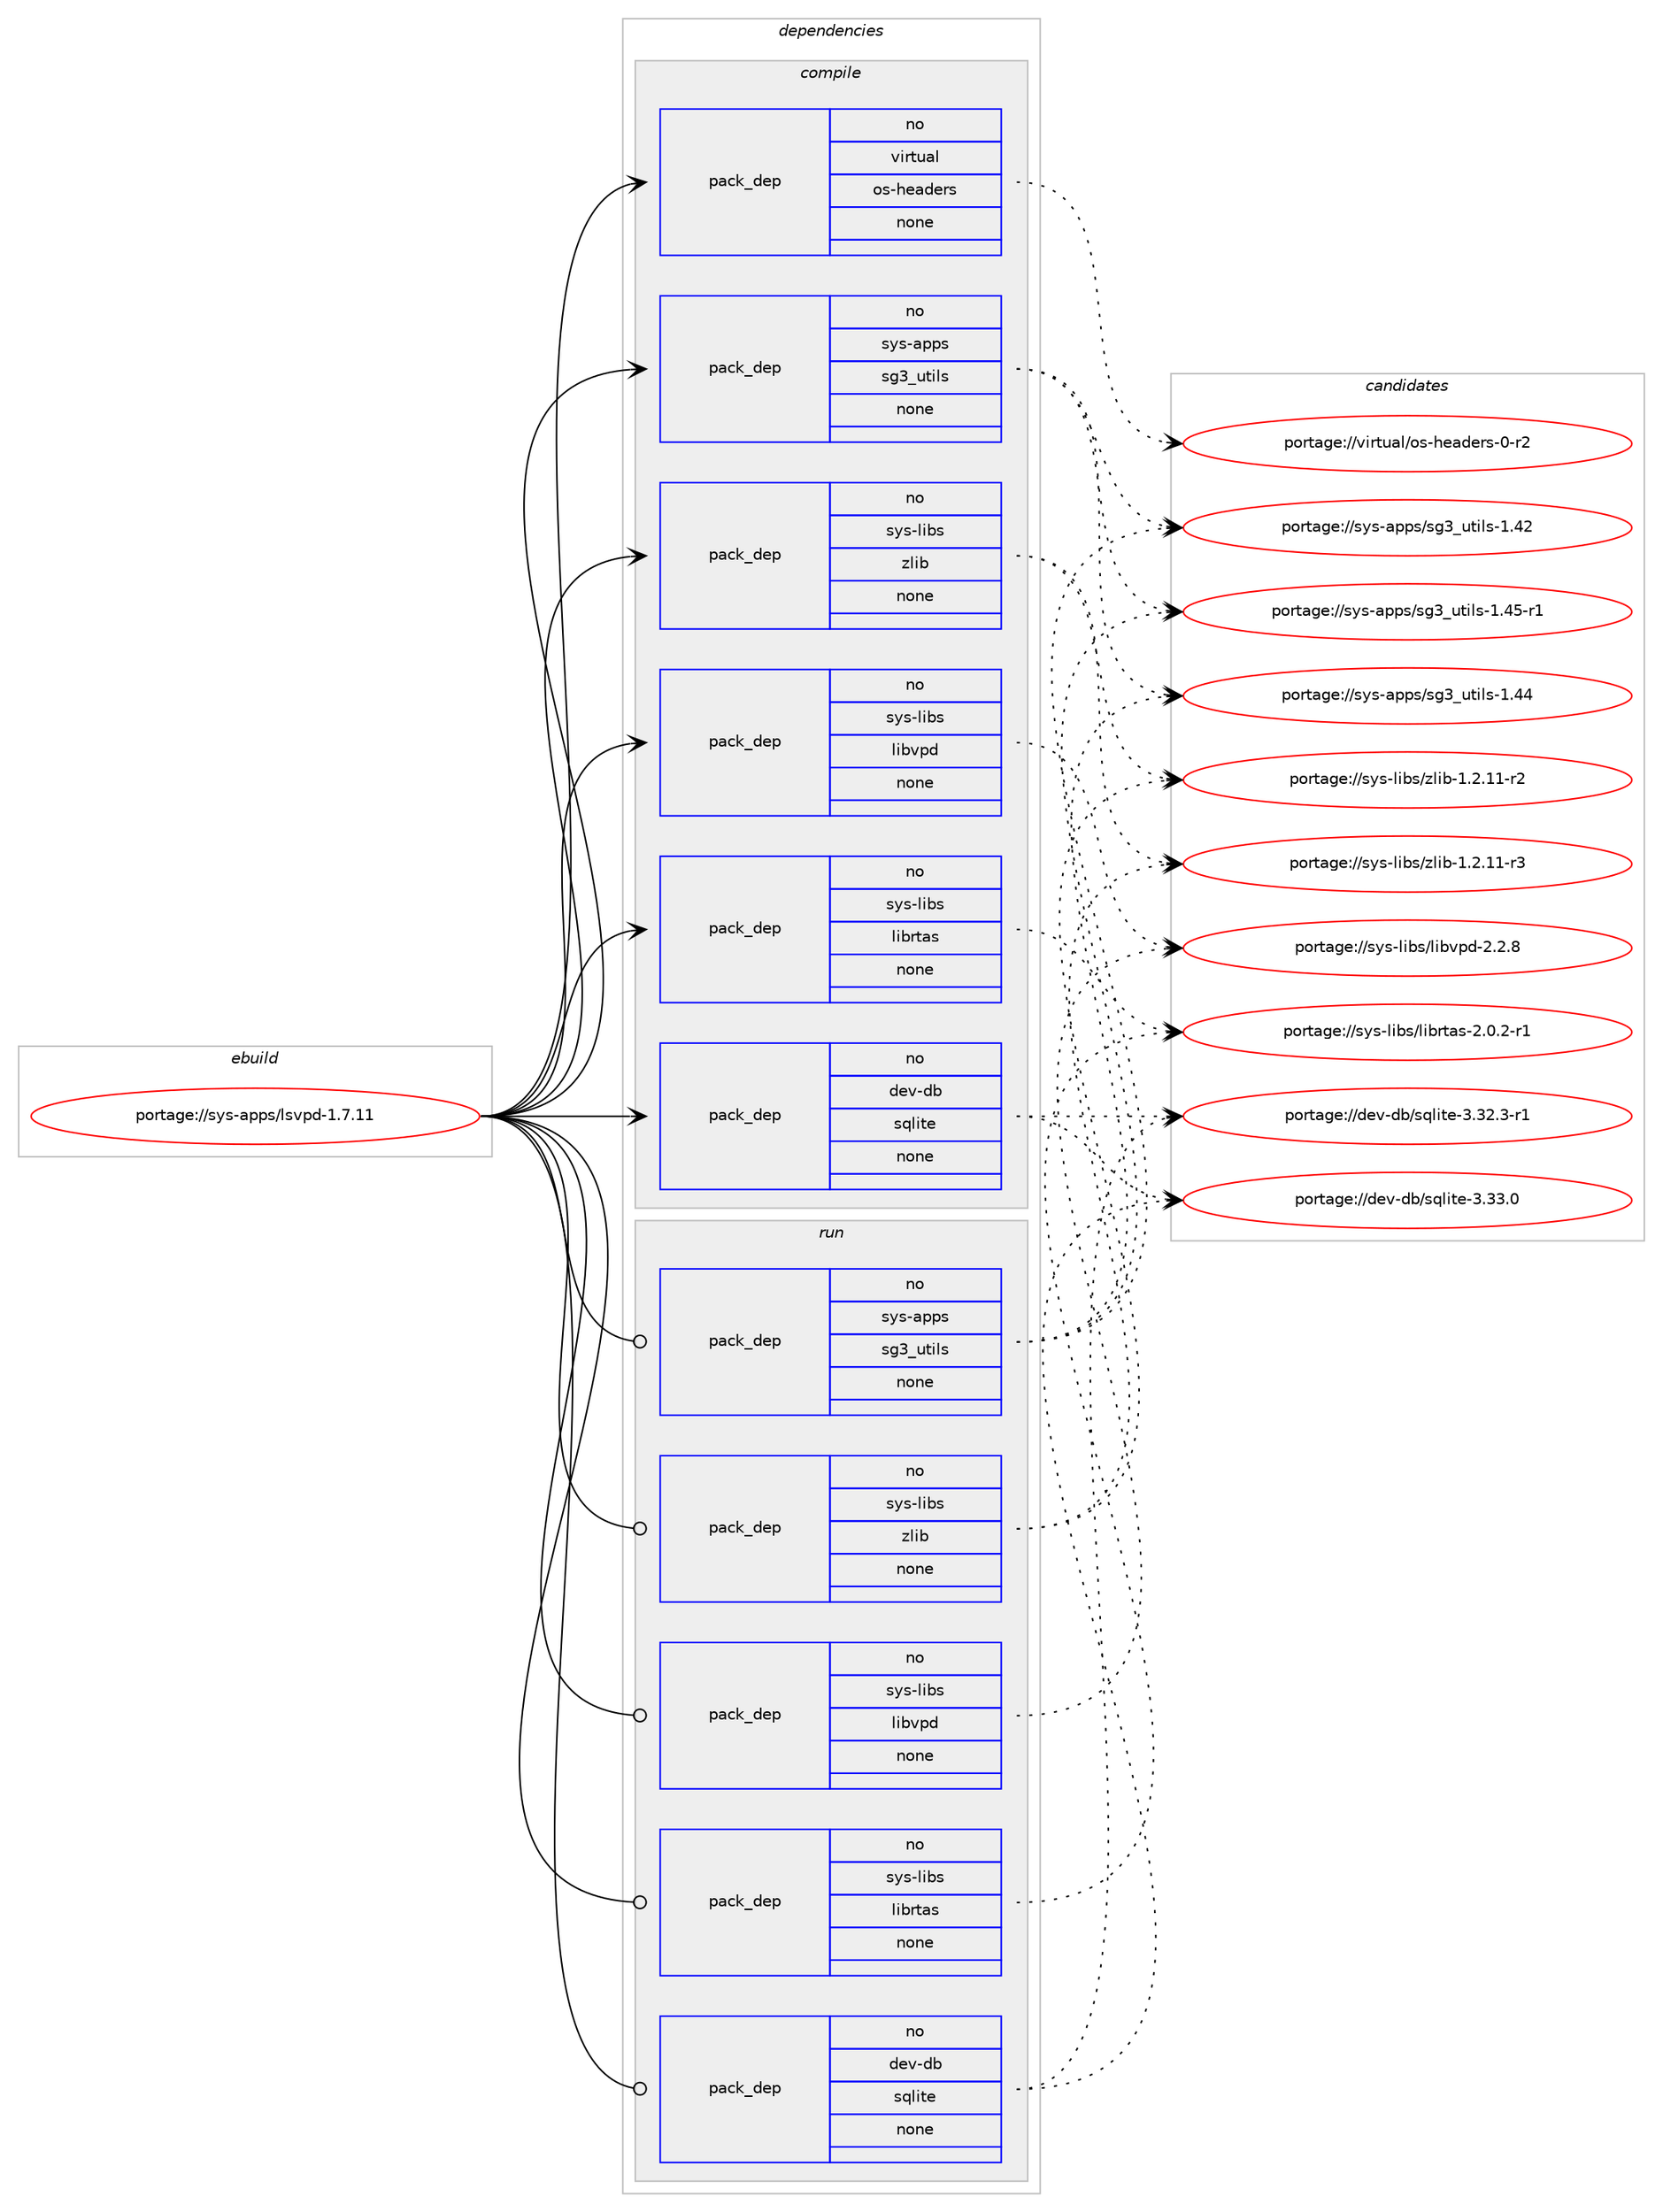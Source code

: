 digraph prolog {

# *************
# Graph options
# *************

newrank=true;
concentrate=true;
compound=true;
graph [rankdir=LR,fontname=Helvetica,fontsize=10,ranksep=1.5];#, ranksep=2.5, nodesep=0.2];
edge  [arrowhead=vee];
node  [fontname=Helvetica,fontsize=10];

# **********
# The ebuild
# **********

subgraph cluster_leftcol {
color=gray;
rank=same;
label=<<i>ebuild</i>>;
id [label="portage://sys-apps/lsvpd-1.7.11", color=red, width=4, href="../sys-apps/lsvpd-1.7.11.svg"];
}

# ****************
# The dependencies
# ****************

subgraph cluster_midcol {
color=gray;
label=<<i>dependencies</i>>;
subgraph cluster_compile {
fillcolor="#eeeeee";
style=filled;
label=<<i>compile</i>>;
subgraph pack3698 {
dependency4915 [label=<<TABLE BORDER="0" CELLBORDER="1" CELLSPACING="0" CELLPADDING="4" WIDTH="220"><TR><TD ROWSPAN="6" CELLPADDING="30">pack_dep</TD></TR><TR><TD WIDTH="110">no</TD></TR><TR><TD>dev-db</TD></TR><TR><TD>sqlite</TD></TR><TR><TD>none</TD></TR><TR><TD></TD></TR></TABLE>>, shape=none, color=blue];
}
id:e -> dependency4915:w [weight=20,style="solid",arrowhead="vee"];
subgraph pack3699 {
dependency4916 [label=<<TABLE BORDER="0" CELLBORDER="1" CELLSPACING="0" CELLPADDING="4" WIDTH="220"><TR><TD ROWSPAN="6" CELLPADDING="30">pack_dep</TD></TR><TR><TD WIDTH="110">no</TD></TR><TR><TD>sys-apps</TD></TR><TR><TD>sg3_utils</TD></TR><TR><TD>none</TD></TR><TR><TD></TD></TR></TABLE>>, shape=none, color=blue];
}
id:e -> dependency4916:w [weight=20,style="solid",arrowhead="vee"];
subgraph pack3700 {
dependency4917 [label=<<TABLE BORDER="0" CELLBORDER="1" CELLSPACING="0" CELLPADDING="4" WIDTH="220"><TR><TD ROWSPAN="6" CELLPADDING="30">pack_dep</TD></TR><TR><TD WIDTH="110">no</TD></TR><TR><TD>sys-libs</TD></TR><TR><TD>librtas</TD></TR><TR><TD>none</TD></TR><TR><TD></TD></TR></TABLE>>, shape=none, color=blue];
}
id:e -> dependency4917:w [weight=20,style="solid",arrowhead="vee"];
subgraph pack3701 {
dependency4918 [label=<<TABLE BORDER="0" CELLBORDER="1" CELLSPACING="0" CELLPADDING="4" WIDTH="220"><TR><TD ROWSPAN="6" CELLPADDING="30">pack_dep</TD></TR><TR><TD WIDTH="110">no</TD></TR><TR><TD>sys-libs</TD></TR><TR><TD>libvpd</TD></TR><TR><TD>none</TD></TR><TR><TD></TD></TR></TABLE>>, shape=none, color=blue];
}
id:e -> dependency4918:w [weight=20,style="solid",arrowhead="vee"];
subgraph pack3702 {
dependency4919 [label=<<TABLE BORDER="0" CELLBORDER="1" CELLSPACING="0" CELLPADDING="4" WIDTH="220"><TR><TD ROWSPAN="6" CELLPADDING="30">pack_dep</TD></TR><TR><TD WIDTH="110">no</TD></TR><TR><TD>sys-libs</TD></TR><TR><TD>zlib</TD></TR><TR><TD>none</TD></TR><TR><TD></TD></TR></TABLE>>, shape=none, color=blue];
}
id:e -> dependency4919:w [weight=20,style="solid",arrowhead="vee"];
subgraph pack3703 {
dependency4920 [label=<<TABLE BORDER="0" CELLBORDER="1" CELLSPACING="0" CELLPADDING="4" WIDTH="220"><TR><TD ROWSPAN="6" CELLPADDING="30">pack_dep</TD></TR><TR><TD WIDTH="110">no</TD></TR><TR><TD>virtual</TD></TR><TR><TD>os-headers</TD></TR><TR><TD>none</TD></TR><TR><TD></TD></TR></TABLE>>, shape=none, color=blue];
}
id:e -> dependency4920:w [weight=20,style="solid",arrowhead="vee"];
}
subgraph cluster_compileandrun {
fillcolor="#eeeeee";
style=filled;
label=<<i>compile and run</i>>;
}
subgraph cluster_run {
fillcolor="#eeeeee";
style=filled;
label=<<i>run</i>>;
subgraph pack3704 {
dependency4921 [label=<<TABLE BORDER="0" CELLBORDER="1" CELLSPACING="0" CELLPADDING="4" WIDTH="220"><TR><TD ROWSPAN="6" CELLPADDING="30">pack_dep</TD></TR><TR><TD WIDTH="110">no</TD></TR><TR><TD>dev-db</TD></TR><TR><TD>sqlite</TD></TR><TR><TD>none</TD></TR><TR><TD></TD></TR></TABLE>>, shape=none, color=blue];
}
id:e -> dependency4921:w [weight=20,style="solid",arrowhead="odot"];
subgraph pack3705 {
dependency4922 [label=<<TABLE BORDER="0" CELLBORDER="1" CELLSPACING="0" CELLPADDING="4" WIDTH="220"><TR><TD ROWSPAN="6" CELLPADDING="30">pack_dep</TD></TR><TR><TD WIDTH="110">no</TD></TR><TR><TD>sys-apps</TD></TR><TR><TD>sg3_utils</TD></TR><TR><TD>none</TD></TR><TR><TD></TD></TR></TABLE>>, shape=none, color=blue];
}
id:e -> dependency4922:w [weight=20,style="solid",arrowhead="odot"];
subgraph pack3706 {
dependency4923 [label=<<TABLE BORDER="0" CELLBORDER="1" CELLSPACING="0" CELLPADDING="4" WIDTH="220"><TR><TD ROWSPAN="6" CELLPADDING="30">pack_dep</TD></TR><TR><TD WIDTH="110">no</TD></TR><TR><TD>sys-libs</TD></TR><TR><TD>librtas</TD></TR><TR><TD>none</TD></TR><TR><TD></TD></TR></TABLE>>, shape=none, color=blue];
}
id:e -> dependency4923:w [weight=20,style="solid",arrowhead="odot"];
subgraph pack3707 {
dependency4924 [label=<<TABLE BORDER="0" CELLBORDER="1" CELLSPACING="0" CELLPADDING="4" WIDTH="220"><TR><TD ROWSPAN="6" CELLPADDING="30">pack_dep</TD></TR><TR><TD WIDTH="110">no</TD></TR><TR><TD>sys-libs</TD></TR><TR><TD>libvpd</TD></TR><TR><TD>none</TD></TR><TR><TD></TD></TR></TABLE>>, shape=none, color=blue];
}
id:e -> dependency4924:w [weight=20,style="solid",arrowhead="odot"];
subgraph pack3708 {
dependency4925 [label=<<TABLE BORDER="0" CELLBORDER="1" CELLSPACING="0" CELLPADDING="4" WIDTH="220"><TR><TD ROWSPAN="6" CELLPADDING="30">pack_dep</TD></TR><TR><TD WIDTH="110">no</TD></TR><TR><TD>sys-libs</TD></TR><TR><TD>zlib</TD></TR><TR><TD>none</TD></TR><TR><TD></TD></TR></TABLE>>, shape=none, color=blue];
}
id:e -> dependency4925:w [weight=20,style="solid",arrowhead="odot"];
}
}

# **************
# The candidates
# **************

subgraph cluster_choices {
rank=same;
color=gray;
label=<<i>candidates</i>>;

subgraph choice3698 {
color=black;
nodesep=1;
choice10010111845100984711511310810511610145514651514648 [label="portage://dev-db/sqlite-3.33.0", color=red, width=4,href="../dev-db/sqlite-3.33.0.svg"];
choice100101118451009847115113108105116101455146515046514511449 [label="portage://dev-db/sqlite-3.32.3-r1", color=red, width=4,href="../dev-db/sqlite-3.32.3-r1.svg"];
dependency4915:e -> choice10010111845100984711511310810511610145514651514648:w [style=dotted,weight="100"];
dependency4915:e -> choice100101118451009847115113108105116101455146515046514511449:w [style=dotted,weight="100"];
}
subgraph choice3699 {
color=black;
nodesep=1;
choice115121115459711211211547115103519511711610510811545494652534511449 [label="portage://sys-apps/sg3_utils-1.45-r1", color=red, width=4,href="../sys-apps/sg3_utils-1.45-r1.svg"];
choice11512111545971121121154711510351951171161051081154549465252 [label="portage://sys-apps/sg3_utils-1.44", color=red, width=4,href="../sys-apps/sg3_utils-1.44.svg"];
choice11512111545971121121154711510351951171161051081154549465250 [label="portage://sys-apps/sg3_utils-1.42", color=red, width=4,href="../sys-apps/sg3_utils-1.42.svg"];
dependency4916:e -> choice115121115459711211211547115103519511711610510811545494652534511449:w [style=dotted,weight="100"];
dependency4916:e -> choice11512111545971121121154711510351951171161051081154549465252:w [style=dotted,weight="100"];
dependency4916:e -> choice11512111545971121121154711510351951171161051081154549465250:w [style=dotted,weight="100"];
}
subgraph choice3700 {
color=black;
nodesep=1;
choice11512111545108105981154710810598114116971154550464846504511449 [label="portage://sys-libs/librtas-2.0.2-r1", color=red, width=4,href="../sys-libs/librtas-2.0.2-r1.svg"];
dependency4917:e -> choice11512111545108105981154710810598114116971154550464846504511449:w [style=dotted,weight="100"];
}
subgraph choice3701 {
color=black;
nodesep=1;
choice11512111545108105981154710810598118112100455046504656 [label="portage://sys-libs/libvpd-2.2.8", color=red, width=4,href="../sys-libs/libvpd-2.2.8.svg"];
dependency4918:e -> choice11512111545108105981154710810598118112100455046504656:w [style=dotted,weight="100"];
}
subgraph choice3702 {
color=black;
nodesep=1;
choice11512111545108105981154712210810598454946504649494511451 [label="portage://sys-libs/zlib-1.2.11-r3", color=red, width=4,href="../sys-libs/zlib-1.2.11-r3.svg"];
choice11512111545108105981154712210810598454946504649494511450 [label="portage://sys-libs/zlib-1.2.11-r2", color=red, width=4,href="../sys-libs/zlib-1.2.11-r2.svg"];
dependency4919:e -> choice11512111545108105981154712210810598454946504649494511451:w [style=dotted,weight="100"];
dependency4919:e -> choice11512111545108105981154712210810598454946504649494511450:w [style=dotted,weight="100"];
}
subgraph choice3703 {
color=black;
nodesep=1;
choice1181051141161179710847111115451041019710010111411545484511450 [label="portage://virtual/os-headers-0-r2", color=red, width=4,href="../virtual/os-headers-0-r2.svg"];
dependency4920:e -> choice1181051141161179710847111115451041019710010111411545484511450:w [style=dotted,weight="100"];
}
subgraph choice3704 {
color=black;
nodesep=1;
choice10010111845100984711511310810511610145514651514648 [label="portage://dev-db/sqlite-3.33.0", color=red, width=4,href="../dev-db/sqlite-3.33.0.svg"];
choice100101118451009847115113108105116101455146515046514511449 [label="portage://dev-db/sqlite-3.32.3-r1", color=red, width=4,href="../dev-db/sqlite-3.32.3-r1.svg"];
dependency4921:e -> choice10010111845100984711511310810511610145514651514648:w [style=dotted,weight="100"];
dependency4921:e -> choice100101118451009847115113108105116101455146515046514511449:w [style=dotted,weight="100"];
}
subgraph choice3705 {
color=black;
nodesep=1;
choice115121115459711211211547115103519511711610510811545494652534511449 [label="portage://sys-apps/sg3_utils-1.45-r1", color=red, width=4,href="../sys-apps/sg3_utils-1.45-r1.svg"];
choice11512111545971121121154711510351951171161051081154549465252 [label="portage://sys-apps/sg3_utils-1.44", color=red, width=4,href="../sys-apps/sg3_utils-1.44.svg"];
choice11512111545971121121154711510351951171161051081154549465250 [label="portage://sys-apps/sg3_utils-1.42", color=red, width=4,href="../sys-apps/sg3_utils-1.42.svg"];
dependency4922:e -> choice115121115459711211211547115103519511711610510811545494652534511449:w [style=dotted,weight="100"];
dependency4922:e -> choice11512111545971121121154711510351951171161051081154549465252:w [style=dotted,weight="100"];
dependency4922:e -> choice11512111545971121121154711510351951171161051081154549465250:w [style=dotted,weight="100"];
}
subgraph choice3706 {
color=black;
nodesep=1;
choice11512111545108105981154710810598114116971154550464846504511449 [label="portage://sys-libs/librtas-2.0.2-r1", color=red, width=4,href="../sys-libs/librtas-2.0.2-r1.svg"];
dependency4923:e -> choice11512111545108105981154710810598114116971154550464846504511449:w [style=dotted,weight="100"];
}
subgraph choice3707 {
color=black;
nodesep=1;
choice11512111545108105981154710810598118112100455046504656 [label="portage://sys-libs/libvpd-2.2.8", color=red, width=4,href="../sys-libs/libvpd-2.2.8.svg"];
dependency4924:e -> choice11512111545108105981154710810598118112100455046504656:w [style=dotted,weight="100"];
}
subgraph choice3708 {
color=black;
nodesep=1;
choice11512111545108105981154712210810598454946504649494511451 [label="portage://sys-libs/zlib-1.2.11-r3", color=red, width=4,href="../sys-libs/zlib-1.2.11-r3.svg"];
choice11512111545108105981154712210810598454946504649494511450 [label="portage://sys-libs/zlib-1.2.11-r2", color=red, width=4,href="../sys-libs/zlib-1.2.11-r2.svg"];
dependency4925:e -> choice11512111545108105981154712210810598454946504649494511451:w [style=dotted,weight="100"];
dependency4925:e -> choice11512111545108105981154712210810598454946504649494511450:w [style=dotted,weight="100"];
}
}

}

